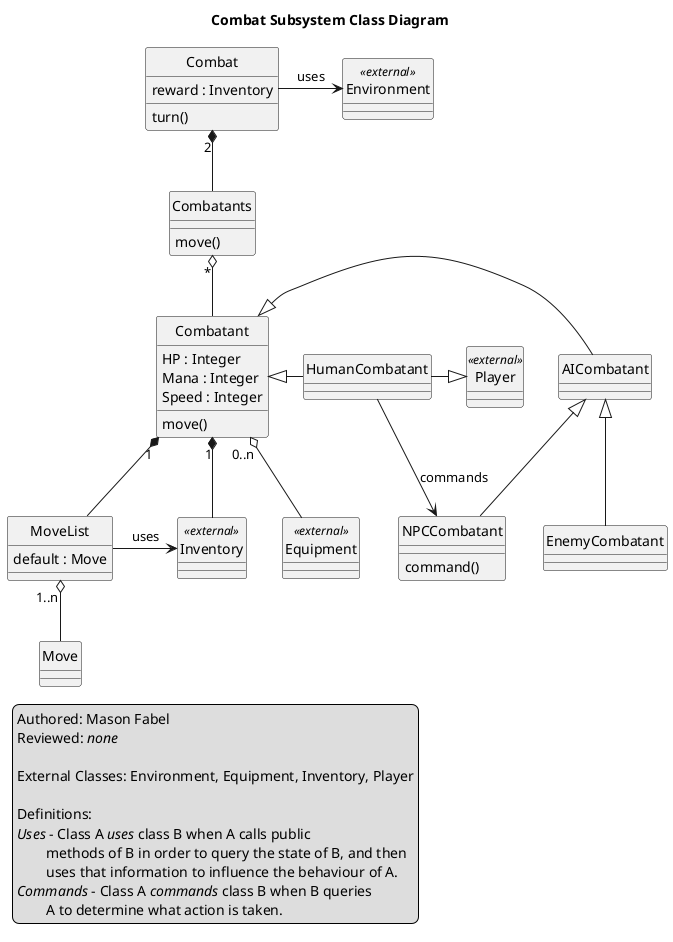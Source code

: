 @startuml
hide circle
skinparam shadowing false

title Combat Subsystem Class Diagram
legend left
	Authored: Mason Fabel
	Reviewed: <i>none</i>

	External Classes: Environment, Equipment, Inventory, Player

	Definitions:
	<i>Uses</i> - Class A <i>uses</i> class B when A calls public 
		methods of B in order to query the state of B, and then
		uses that information to influence the behaviour of A.
	<i>Commands</i> - Class A <i>commands</i> class B when B queries
		A to determine what action is taken.
endlegend

class Combat {
	reward : Inventory
	turn()
}
Combat "2" *-down- Combatants
Combat -right-> Environment : uses

class Combatants {
	move()
}
Combatants "*" o-down- Combatant

class Combatant {
	HP : Integer
	Mana : Integer
	Speed : Integer
	move()
}
Combatant "1" *-down- Inventory
Combatant "1" *-down- MoveList
Combatant "0..n" o-down- Equipment

class HumanCombatant
HumanCombatant -left-|> Combatant
HumanCombatant -right-|> Player
HumanCombatant -down-> NPCCombatant : commands

class Player <<external>>

class AICombatant
AICombatant -left-|> Combatant

class EnemyCombatant
EnemyCombatant -up-|> AICombatant

class NPCCombatant {
	command()
}
NPCCombatant -up-|> AICombatant

class Inventory <<external>>

class MoveList {
	default : Move
}
MoveList "1..n" o-down- Move
MoveList -right-> Inventory : uses

class Move

class Equipment <<external>>

class Environment <<external>>

@enduml

